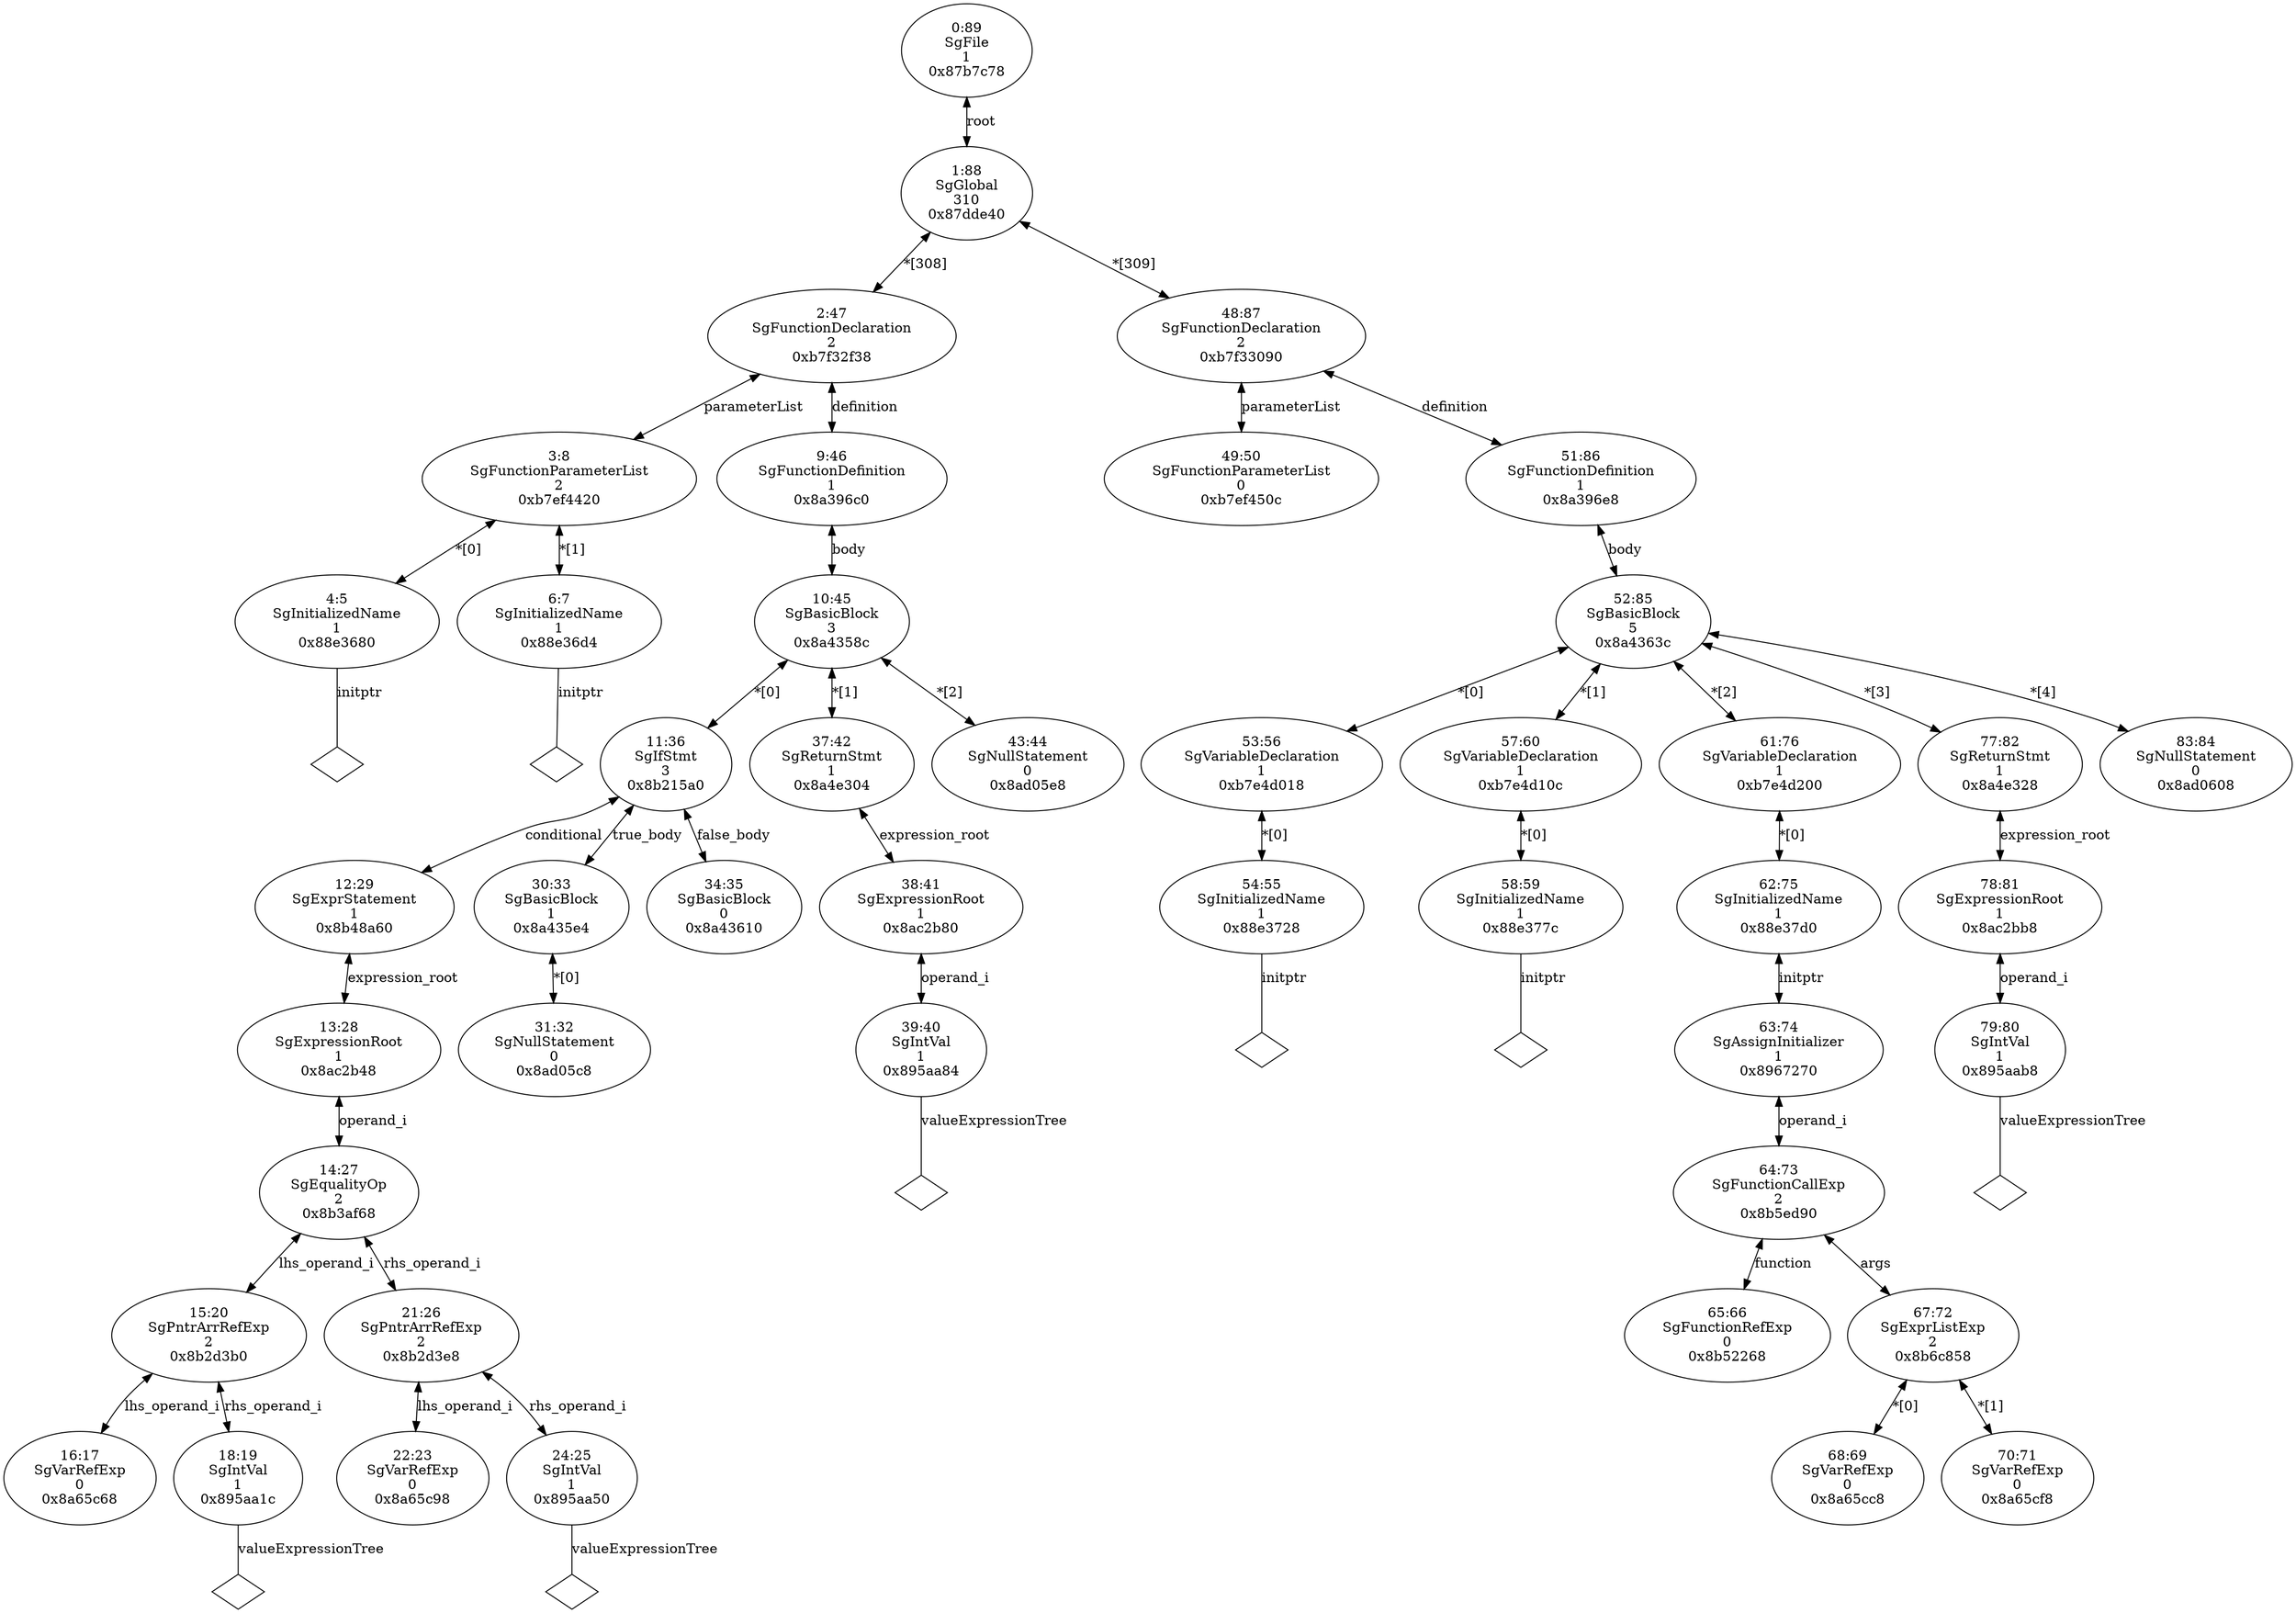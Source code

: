 digraph "G./passIntPtrArrayRef3.c.dot" {
"0x88e3680"[label="4:5\nSgInitializedName\n1\n0x88e3680\n" ];
"0x88e3680" -> "0x88e3680__initptr__null"[label="initptr" dir=none ];
"0x88e3680__initptr__null"[label="" shape=diamond ];
"0x88e36d4"[label="6:7\nSgInitializedName\n1\n0x88e36d4\n" ];
"0x88e36d4" -> "0x88e36d4__initptr__null"[label="initptr" dir=none ];
"0x88e36d4__initptr__null"[label="" shape=diamond ];
"0xb7ef4420"[label="3:8\nSgFunctionParameterList\n2\n0xb7ef4420\n" ];
"0xb7ef4420" -> "0x88e3680"[label="*[0]" dir=both ];
"0xb7ef4420" -> "0x88e36d4"[label="*[1]" dir=both ];
"0x8a65c68"[label="16:17\nSgVarRefExp\n0\n0x8a65c68\n" ];
"0x895aa1c"[label="18:19\nSgIntVal\n1\n0x895aa1c\n" ];
"0x895aa1c" -> "0x895aa1c__valueExpressionTree__null"[label="valueExpressionTree" dir=none ];
"0x895aa1c__valueExpressionTree__null"[label="" shape=diamond ];
"0x8b2d3b0"[label="15:20\nSgPntrArrRefExp\n2\n0x8b2d3b0\n" ];
"0x8b2d3b0" -> "0x8a65c68"[label="lhs_operand_i" dir=both ];
"0x8b2d3b0" -> "0x895aa1c"[label="rhs_operand_i" dir=both ];
"0x8a65c98"[label="22:23\nSgVarRefExp\n0\n0x8a65c98\n" ];
"0x895aa50"[label="24:25\nSgIntVal\n1\n0x895aa50\n" ];
"0x895aa50" -> "0x895aa50__valueExpressionTree__null"[label="valueExpressionTree" dir=none ];
"0x895aa50__valueExpressionTree__null"[label="" shape=diamond ];
"0x8b2d3e8"[label="21:26\nSgPntrArrRefExp\n2\n0x8b2d3e8\n" ];
"0x8b2d3e8" -> "0x8a65c98"[label="lhs_operand_i" dir=both ];
"0x8b2d3e8" -> "0x895aa50"[label="rhs_operand_i" dir=both ];
"0x8b3af68"[label="14:27\nSgEqualityOp\n2\n0x8b3af68\n" ];
"0x8b3af68" -> "0x8b2d3b0"[label="lhs_operand_i" dir=both ];
"0x8b3af68" -> "0x8b2d3e8"[label="rhs_operand_i" dir=both ];
"0x8ac2b48"[label="13:28\nSgExpressionRoot\n1\n0x8ac2b48\n" ];
"0x8ac2b48" -> "0x8b3af68"[label="operand_i" dir=both ];
"0x8b48a60"[label="12:29\nSgExprStatement\n1\n0x8b48a60\n" ];
"0x8b48a60" -> "0x8ac2b48"[label="expression_root" dir=both ];
"0x8ad05c8"[label="31:32\nSgNullStatement\n0\n0x8ad05c8\n" ];
"0x8a435e4"[label="30:33\nSgBasicBlock\n1\n0x8a435e4\n" ];
"0x8a435e4" -> "0x8ad05c8"[label="*[0]" dir=both ];
"0x8a43610"[label="34:35\nSgBasicBlock\n0\n0x8a43610\n" ];
"0x8b215a0"[label="11:36\nSgIfStmt\n3\n0x8b215a0\n" ];
"0x8b215a0" -> "0x8b48a60"[label="conditional" dir=both ];
"0x8b215a0" -> "0x8a435e4"[label="true_body" dir=both ];
"0x8b215a0" -> "0x8a43610"[label="false_body" dir=both ];
"0x895aa84"[label="39:40\nSgIntVal\n1\n0x895aa84\n" ];
"0x895aa84" -> "0x895aa84__valueExpressionTree__null"[label="valueExpressionTree" dir=none ];
"0x895aa84__valueExpressionTree__null"[label="" shape=diamond ];
"0x8ac2b80"[label="38:41\nSgExpressionRoot\n1\n0x8ac2b80\n" ];
"0x8ac2b80" -> "0x895aa84"[label="operand_i" dir=both ];
"0x8a4e304"[label="37:42\nSgReturnStmt\n1\n0x8a4e304\n" ];
"0x8a4e304" -> "0x8ac2b80"[label="expression_root" dir=both ];
"0x8ad05e8"[label="43:44\nSgNullStatement\n0\n0x8ad05e8\n" ];
"0x8a4358c"[label="10:45\nSgBasicBlock\n3\n0x8a4358c\n" ];
"0x8a4358c" -> "0x8b215a0"[label="*[0]" dir=both ];
"0x8a4358c" -> "0x8a4e304"[label="*[1]" dir=both ];
"0x8a4358c" -> "0x8ad05e8"[label="*[2]" dir=both ];
"0x8a396c0"[label="9:46\nSgFunctionDefinition\n1\n0x8a396c0\n" ];
"0x8a396c0" -> "0x8a4358c"[label="body" dir=both ];
"0xb7f32f38"[label="2:47\nSgFunctionDeclaration\n2\n0xb7f32f38\n" ];
"0xb7f32f38" -> "0xb7ef4420"[label="parameterList" dir=both ];
"0xb7f32f38" -> "0x8a396c0"[label="definition" dir=both ];
"0xb7ef450c"[label="49:50\nSgFunctionParameterList\n0\n0xb7ef450c\n" ];
"0x88e3728"[label="54:55\nSgInitializedName\n1\n0x88e3728\n" ];
"0x88e3728" -> "0x88e3728__initptr__null"[label="initptr" dir=none ];
"0x88e3728__initptr__null"[label="" shape=diamond ];
"0xb7e4d018"[label="53:56\nSgVariableDeclaration\n1\n0xb7e4d018\n" ];
"0xb7e4d018" -> "0x88e3728"[label="*[0]" dir=both ];
"0x88e377c"[label="58:59\nSgInitializedName\n1\n0x88e377c\n" ];
"0x88e377c" -> "0x88e377c__initptr__null"[label="initptr" dir=none ];
"0x88e377c__initptr__null"[label="" shape=diamond ];
"0xb7e4d10c"[label="57:60\nSgVariableDeclaration\n1\n0xb7e4d10c\n" ];
"0xb7e4d10c" -> "0x88e377c"[label="*[0]" dir=both ];
"0x8b52268"[label="65:66\nSgFunctionRefExp\n0\n0x8b52268\n" ];
"0x8a65cc8"[label="68:69\nSgVarRefExp\n0\n0x8a65cc8\n" ];
"0x8a65cf8"[label="70:71\nSgVarRefExp\n0\n0x8a65cf8\n" ];
"0x8b6c858"[label="67:72\nSgExprListExp\n2\n0x8b6c858\n" ];
"0x8b6c858" -> "0x8a65cc8"[label="*[0]" dir=both ];
"0x8b6c858" -> "0x8a65cf8"[label="*[1]" dir=both ];
"0x8b5ed90"[label="64:73\nSgFunctionCallExp\n2\n0x8b5ed90\n" ];
"0x8b5ed90" -> "0x8b52268"[label="function" dir=both ];
"0x8b5ed90" -> "0x8b6c858"[label="args" dir=both ];
"0x8967270"[label="63:74\nSgAssignInitializer\n1\n0x8967270\n" ];
"0x8967270" -> "0x8b5ed90"[label="operand_i" dir=both ];
"0x88e37d0"[label="62:75\nSgInitializedName\n1\n0x88e37d0\n" ];
"0x88e37d0" -> "0x8967270"[label="initptr" dir=both ];
"0xb7e4d200"[label="61:76\nSgVariableDeclaration\n1\n0xb7e4d200\n" ];
"0xb7e4d200" -> "0x88e37d0"[label="*[0]" dir=both ];
"0x895aab8"[label="79:80\nSgIntVal\n1\n0x895aab8\n" ];
"0x895aab8" -> "0x895aab8__valueExpressionTree__null"[label="valueExpressionTree" dir=none ];
"0x895aab8__valueExpressionTree__null"[label="" shape=diamond ];
"0x8ac2bb8"[label="78:81\nSgExpressionRoot\n1\n0x8ac2bb8\n" ];
"0x8ac2bb8" -> "0x895aab8"[label="operand_i" dir=both ];
"0x8a4e328"[label="77:82\nSgReturnStmt\n1\n0x8a4e328\n" ];
"0x8a4e328" -> "0x8ac2bb8"[label="expression_root" dir=both ];
"0x8ad0608"[label="83:84\nSgNullStatement\n0\n0x8ad0608\n" ];
"0x8a4363c"[label="52:85\nSgBasicBlock\n5\n0x8a4363c\n" ];
"0x8a4363c" -> "0xb7e4d018"[label="*[0]" dir=both ];
"0x8a4363c" -> "0xb7e4d10c"[label="*[1]" dir=both ];
"0x8a4363c" -> "0xb7e4d200"[label="*[2]" dir=both ];
"0x8a4363c" -> "0x8a4e328"[label="*[3]" dir=both ];
"0x8a4363c" -> "0x8ad0608"[label="*[4]" dir=both ];
"0x8a396e8"[label="51:86\nSgFunctionDefinition\n1\n0x8a396e8\n" ];
"0x8a396e8" -> "0x8a4363c"[label="body" dir=both ];
"0xb7f33090"[label="48:87\nSgFunctionDeclaration\n2\n0xb7f33090\n" ];
"0xb7f33090" -> "0xb7ef450c"[label="parameterList" dir=both ];
"0xb7f33090" -> "0x8a396e8"[label="definition" dir=both ];
"0x87dde40"[label="1:88\nSgGlobal\n310\n0x87dde40\n" ];
"0x87dde40" -> "0xb7f32f38"[label="*[308]" dir=both ];
"0x87dde40" -> "0xb7f33090"[label="*[309]" dir=both ];
"0x87b7c78"[label="0:89\nSgFile\n1\n0x87b7c78\n" ];
"0x87b7c78" -> "0x87dde40"[label="root" dir=both ];
}
